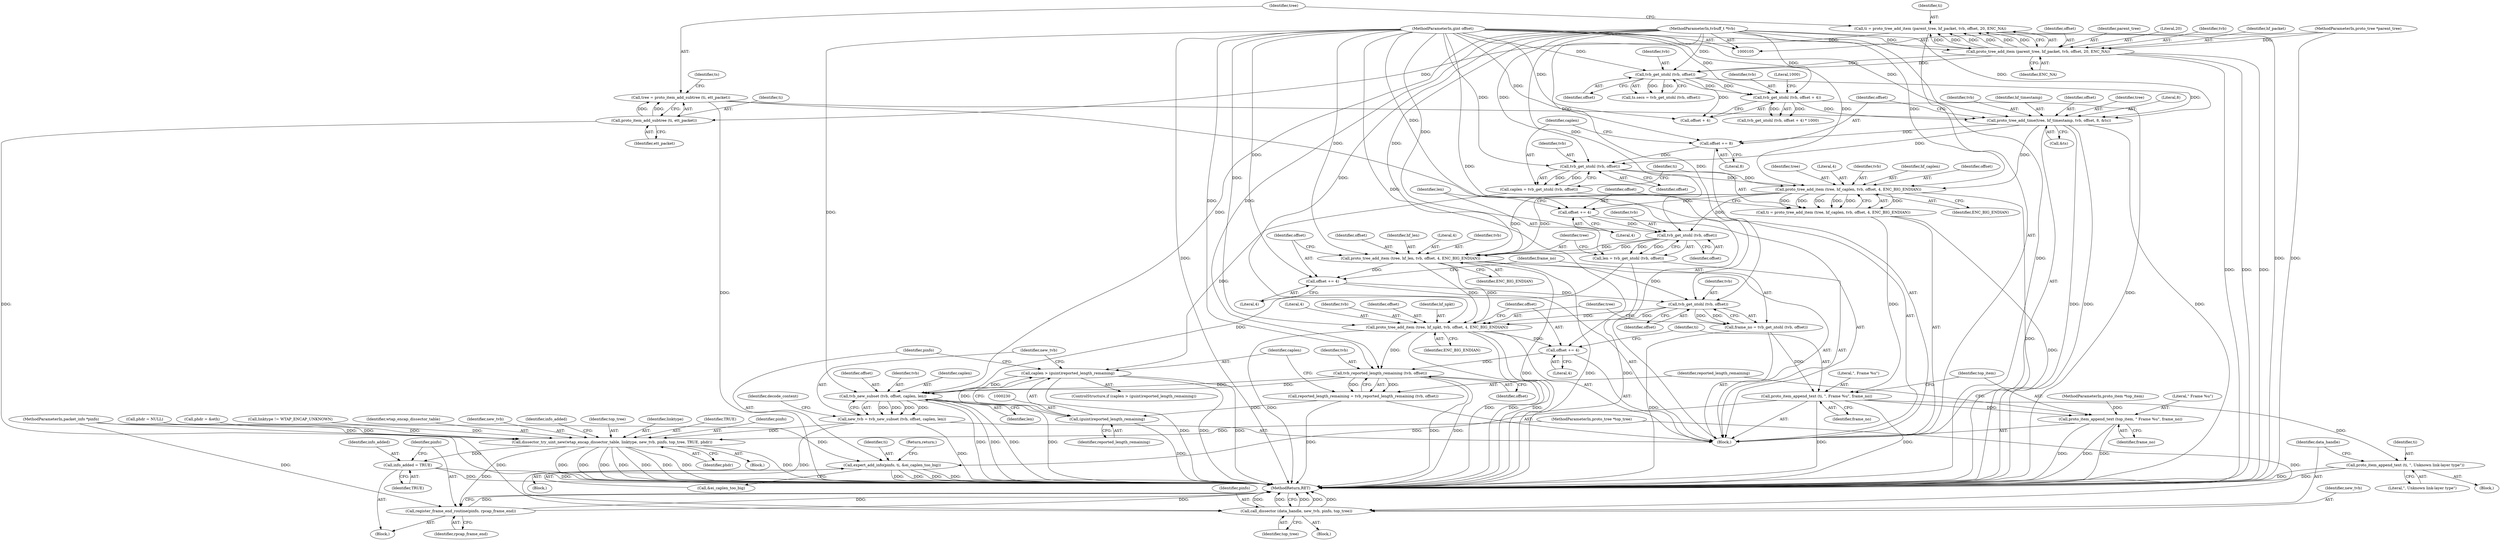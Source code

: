digraph "0_wireshark_2c13e97d656c1c0ac4d76eb9d307664aae0e0cf7_1@pointer" {
"1000155" [label="(Call,proto_tree_add_time(tree, hf_timestamp, tvb, offset, 8, &ts))"];
"1000132" [label="(Call,tree = proto_item_add_subtree (ti, ett_packet))"];
"1000134" [label="(Call,proto_item_add_subtree (ti, ett_packet))"];
"1000123" [label="(Call,ti = proto_tree_add_item (parent_tree, hf_packet, tvb, offset, 20, ENC_NA))"];
"1000125" [label="(Call,proto_tree_add_item (parent_tree, hf_packet, tvb, offset, 20, ENC_NA))"];
"1000109" [label="(MethodParameterIn,proto_tree *parent_tree)"];
"1000106" [label="(MethodParameterIn,tvbuff_t *tvb)"];
"1000110" [label="(MethodParameterIn,gint offset)"];
"1000149" [label="(Call,tvb_get_ntohl (tvb, offset + 4))"];
"1000141" [label="(Call,tvb_get_ntohl (tvb, offset))"];
"1000163" [label="(Call,offset += 8)"];
"1000168" [label="(Call,tvb_get_ntohl (tvb, offset))"];
"1000166" [label="(Call,caplen = tvb_get_ntohl (tvb, offset))"];
"1000227" [label="(Call,caplen > (guint)reported_length_remaining)"];
"1000241" [label="(Call,tvb_new_subset (tvb, offset, caplen, len))"];
"1000239" [label="(Call,new_tvb = tvb_new_subset (tvb, offset, caplen, len))"];
"1000273" [label="(Call,dissector_try_uint_new(wtap_encap_dissector_table, linktype, new_tvb, pinfo, top_tree, TRUE, phdr))"];
"1000297" [label="(Call,info_added = TRUE)"];
"1000300" [label="(Call,register_frame_end_routine(pinfo, rpcap_frame_end))"];
"1000313" [label="(Call,call_dissector (data_handle, new_tvb, pinfo, top_tree))"];
"1000173" [label="(Call,proto_tree_add_item (tree, hf_caplen, tvb, offset, 4, ENC_BIG_ENDIAN))"];
"1000171" [label="(Call,ti = proto_tree_add_item (tree, hf_caplen, tvb, offset, 4, ENC_BIG_ENDIAN))"];
"1000213" [label="(Call,proto_item_append_text (ti, \", Frame %u\", frame_no))"];
"1000217" [label="(Call,proto_item_append_text (top_item, \" Frame %u\", frame_no))"];
"1000233" [label="(Call,expert_add_info(pinfo, ti, &ei_caplen_too_big))"];
"1000310" [label="(Call,proto_item_append_text (ti, \", Unknown link-layer type\"))"];
"1000180" [label="(Call,offset += 4)"];
"1000185" [label="(Call,tvb_get_ntohl (tvb, offset))"];
"1000183" [label="(Call,len = tvb_get_ntohl (tvb, offset))"];
"1000188" [label="(Call,proto_tree_add_item (tree, hf_len, tvb, offset, 4, ENC_BIG_ENDIAN))"];
"1000195" [label="(Call,offset += 4)"];
"1000200" [label="(Call,tvb_get_ntohl (tvb, offset))"];
"1000198" [label="(Call,frame_no = tvb_get_ntohl (tvb, offset))"];
"1000203" [label="(Call,proto_tree_add_item (tree, hf_npkt, tvb, offset, 4, ENC_BIG_ENDIAN))"];
"1000210" [label="(Call,offset += 4)"];
"1000223" [label="(Call,tvb_reported_length_remaining (tvb, offset))"];
"1000221" [label="(Call,reported_length_remaining = tvb_reported_length_remaining (tvb, offset))"];
"1000229" [label="(Call,(guint)reported_length_remaining)"];
"1000222" [label="(Identifier,reported_length_remaining)"];
"1000273" [label="(Call,dissector_try_uint_new(wtap_encap_dissector_table, linktype, new_tvb, pinfo, top_tree, TRUE, phdr))"];
"1000188" [label="(Call,proto_tree_add_item (tree, hf_len, tvb, offset, 4, ENC_BIG_ENDIAN))"];
"1000312" [label="(Literal,\", Unknown link-layer type\")"];
"1000240" [label="(Identifier,new_tvb)"];
"1000192" [label="(Identifier,offset)"];
"1000183" [label="(Call,len = tvb_get_ntohl (tvb, offset))"];
"1000205" [label="(Identifier,hf_npkt)"];
"1000219" [label="(Literal,\" Frame %u\")"];
"1000199" [label="(Identifier,frame_no)"];
"1000310" [label="(Call,proto_item_append_text (ti, \", Unknown link-layer type\"))"];
"1000125" [label="(Call,proto_tree_add_item (parent_tree, hf_packet, tvb, offset, 20, ENC_NA))"];
"1000109" [label="(MethodParameterIn,proto_tree *parent_tree)"];
"1000235" [label="(Identifier,ti)"];
"1000186" [label="(Identifier,tvb)"];
"1000194" [label="(Identifier,ENC_BIG_ENDIAN)"];
"1000302" [label="(Identifier,rpcap_frame_end)"];
"1000231" [label="(Identifier,reported_length_remaining)"];
"1000110" [label="(MethodParameterIn,gint offset)"];
"1000208" [label="(Literal,4)"];
"1000300" [label="(Call,register_frame_end_routine(pinfo, rpcap_frame_end))"];
"1000133" [label="(Identifier,tree)"];
"1000134" [label="(Call,proto_item_add_subtree (ti, ett_packet))"];
"1000166" [label="(Call,caplen = tvb_get_ntohl (tvb, offset))"];
"1000309" [label="(Block,)"];
"1000202" [label="(Identifier,offset)"];
"1000128" [label="(Identifier,tvb)"];
"1000227" [label="(Call,caplen > (guint)reported_length_remaining)"];
"1000172" [label="(Identifier,ti)"];
"1000311" [label="(Identifier,ti)"];
"1000211" [label="(Identifier,offset)"];
"1000143" [label="(Identifier,offset)"];
"1000232" [label="(Block,)"];
"1000280" [label="(Identifier,phdr)"];
"1000132" [label="(Call,tree = proto_item_add_subtree (ti, ett_packet))"];
"1000304" [label="(Block,)"];
"1000314" [label="(Identifier,data_handle)"];
"1000131" [label="(Identifier,ENC_NA)"];
"1000180" [label="(Call,offset += 4)"];
"1000127" [label="(Identifier,hf_packet)"];
"1000269" [label="(Call,phdr = NULL)"];
"1000241" [label="(Call,tvb_new_subset (tvb, offset, caplen, len))"];
"1000239" [label="(Call,new_tvb = tvb_new_subset (tvb, offset, caplen, len))"];
"1000263" [label="(Call,phdr = &eth)"];
"1000151" [label="(Call,offset + 4)"];
"1000200" [label="(Call,tvb_get_ntohl (tvb, offset))"];
"1000318" [label="(MethodReturn,RET)"];
"1000316" [label="(Identifier,pinfo)"];
"1000181" [label="(Identifier,offset)"];
"1000223" [label="(Call,tvb_reported_length_remaining (tvb, offset))"];
"1000185" [label="(Call,tvb_get_ntohl (tvb, offset))"];
"1000249" [label="(Call,linktype != WTAP_ENCAP_UNKNOWN)"];
"1000137" [label="(Call,ts.secs = tvb_get_ntohl (tvb, offset))"];
"1000274" [label="(Identifier,wtap_encap_dissector_table)"];
"1000276" [label="(Identifier,new_tvb)"];
"1000111" [label="(MethodParameterIn,proto_item *top_item)"];
"1000135" [label="(Identifier,ti)"];
"1000217" [label="(Call,proto_item_append_text (top_item, \" Frame %u\", frame_no))"];
"1000108" [label="(MethodParameterIn,proto_tree *top_tree)"];
"1000204" [label="(Identifier,tree)"];
"1000165" [label="(Literal,8)"];
"1000215" [label="(Literal,\", Frame %u\")"];
"1000164" [label="(Identifier,offset)"];
"1000171" [label="(Call,ti = proto_tree_add_item (tree, hf_caplen, tvb, offset, 4, ENC_BIG_ENDIAN))"];
"1000163" [label="(Call,offset += 8)"];
"1000243" [label="(Identifier,offset)"];
"1000317" [label="(Identifier,top_tree)"];
"1000177" [label="(Identifier,offset)"];
"1000284" [label="(Block,)"];
"1000216" [label="(Identifier,frame_no)"];
"1000242" [label="(Identifier,tvb)"];
"1000149" [label="(Call,tvb_get_ntohl (tvb, offset + 4))"];
"1000244" [label="(Identifier,caplen)"];
"1000233" [label="(Call,expert_add_info(pinfo, ti, &ei_caplen_too_big))"];
"1000168" [label="(Call,tvb_get_ntohl (tvb, offset))"];
"1000238" [label="(Return,return;)"];
"1000248" [label="(Identifier,decode_content)"];
"1000112" [label="(Block,)"];
"1000170" [label="(Identifier,offset)"];
"1000190" [label="(Identifier,hf_len)"];
"1000301" [label="(Identifier,pinfo)"];
"1000174" [label="(Identifier,tree)"];
"1000158" [label="(Identifier,tvb)"];
"1000129" [label="(Identifier,offset)"];
"1000193" [label="(Literal,4)"];
"1000178" [label="(Literal,4)"];
"1000124" [label="(Identifier,ti)"];
"1000142" [label="(Identifier,tvb)"];
"1000169" [label="(Identifier,tvb)"];
"1000298" [label="(Identifier,info_added)"];
"1000226" [label="(ControlStructure,if (caplen > (guint)reported_length_remaining))"];
"1000206" [label="(Identifier,tvb)"];
"1000299" [label="(Identifier,TRUE)"];
"1000176" [label="(Identifier,tvb)"];
"1000283" [label="(Identifier,info_added)"];
"1000203" [label="(Call,proto_tree_add_item (tree, hf_npkt, tvb, offset, 4, ENC_BIG_ENDIAN))"];
"1000210" [label="(Call,offset += 4)"];
"1000236" [label="(Call,&ei_caplen_too_big)"];
"1000278" [label="(Identifier,top_tree)"];
"1000161" [label="(Call,&ts)"];
"1000139" [label="(Identifier,ts)"];
"1000150" [label="(Identifier,tvb)"];
"1000201" [label="(Identifier,tvb)"];
"1000167" [label="(Identifier,caplen)"];
"1000220" [label="(Identifier,frame_no)"];
"1000245" [label="(Identifier,len)"];
"1000313" [label="(Call,call_dissector (data_handle, new_tvb, pinfo, top_tree))"];
"1000197" [label="(Literal,4)"];
"1000209" [label="(Identifier,ENC_BIG_ENDIAN)"];
"1000157" [label="(Identifier,hf_timestamp)"];
"1000123" [label="(Call,ti = proto_tree_add_item (parent_tree, hf_packet, tvb, offset, 20, ENC_NA))"];
"1000234" [label="(Identifier,pinfo)"];
"1000136" [label="(Identifier,ett_packet)"];
"1000107" [label="(MethodParameterIn,packet_info *pinfo)"];
"1000155" [label="(Call,proto_tree_add_time(tree, hf_timestamp, tvb, offset, 8, &ts))"];
"1000252" [label="(Block,)"];
"1000187" [label="(Identifier,offset)"];
"1000148" [label="(Call,tvb_get_ntohl (tvb, offset + 4) * 1000)"];
"1000212" [label="(Literal,4)"];
"1000126" [label="(Identifier,parent_tree)"];
"1000159" [label="(Identifier,offset)"];
"1000184" [label="(Identifier,len)"];
"1000218" [label="(Identifier,top_item)"];
"1000207" [label="(Identifier,offset)"];
"1000214" [label="(Identifier,ti)"];
"1000221" [label="(Call,reported_length_remaining = tvb_reported_length_remaining (tvb, offset))"];
"1000315" [label="(Identifier,new_tvb)"];
"1000229" [label="(Call,(guint)reported_length_remaining)"];
"1000228" [label="(Identifier,caplen)"];
"1000196" [label="(Identifier,offset)"];
"1000189" [label="(Identifier,tree)"];
"1000225" [label="(Identifier,offset)"];
"1000195" [label="(Call,offset += 4)"];
"1000275" [label="(Identifier,linktype)"];
"1000141" [label="(Call,tvb_get_ntohl (tvb, offset))"];
"1000173" [label="(Call,proto_tree_add_item (tree, hf_caplen, tvb, offset, 4, ENC_BIG_ENDIAN))"];
"1000182" [label="(Literal,4)"];
"1000106" [label="(MethodParameterIn,tvbuff_t *tvb)"];
"1000156" [label="(Identifier,tree)"];
"1000224" [label="(Identifier,tvb)"];
"1000279" [label="(Identifier,TRUE)"];
"1000198" [label="(Call,frame_no = tvb_get_ntohl (tvb, offset))"];
"1000297" [label="(Call,info_added = TRUE)"];
"1000179" [label="(Identifier,ENC_BIG_ENDIAN)"];
"1000191" [label="(Identifier,tvb)"];
"1000160" [label="(Literal,8)"];
"1000130" [label="(Literal,20)"];
"1000175" [label="(Identifier,hf_caplen)"];
"1000213" [label="(Call,proto_item_append_text (ti, \", Frame %u\", frame_no))"];
"1000154" [label="(Literal,1000)"];
"1000277" [label="(Identifier,pinfo)"];
"1000155" -> "1000112"  [label="AST: "];
"1000155" -> "1000161"  [label="CFG: "];
"1000156" -> "1000155"  [label="AST: "];
"1000157" -> "1000155"  [label="AST: "];
"1000158" -> "1000155"  [label="AST: "];
"1000159" -> "1000155"  [label="AST: "];
"1000160" -> "1000155"  [label="AST: "];
"1000161" -> "1000155"  [label="AST: "];
"1000164" -> "1000155"  [label="CFG: "];
"1000155" -> "1000318"  [label="DDG: "];
"1000155" -> "1000318"  [label="DDG: "];
"1000155" -> "1000318"  [label="DDG: "];
"1000132" -> "1000155"  [label="DDG: "];
"1000149" -> "1000155"  [label="DDG: "];
"1000106" -> "1000155"  [label="DDG: "];
"1000110" -> "1000155"  [label="DDG: "];
"1000141" -> "1000155"  [label="DDG: "];
"1000155" -> "1000163"  [label="DDG: "];
"1000155" -> "1000168"  [label="DDG: "];
"1000155" -> "1000173"  [label="DDG: "];
"1000132" -> "1000112"  [label="AST: "];
"1000132" -> "1000134"  [label="CFG: "];
"1000133" -> "1000132"  [label="AST: "];
"1000134" -> "1000132"  [label="AST: "];
"1000139" -> "1000132"  [label="CFG: "];
"1000132" -> "1000318"  [label="DDG: "];
"1000134" -> "1000132"  [label="DDG: "];
"1000134" -> "1000132"  [label="DDG: "];
"1000134" -> "1000136"  [label="CFG: "];
"1000135" -> "1000134"  [label="AST: "];
"1000136" -> "1000134"  [label="AST: "];
"1000134" -> "1000318"  [label="DDG: "];
"1000123" -> "1000134"  [label="DDG: "];
"1000123" -> "1000112"  [label="AST: "];
"1000123" -> "1000125"  [label="CFG: "];
"1000124" -> "1000123"  [label="AST: "];
"1000125" -> "1000123"  [label="AST: "];
"1000133" -> "1000123"  [label="CFG: "];
"1000123" -> "1000318"  [label="DDG: "];
"1000125" -> "1000123"  [label="DDG: "];
"1000125" -> "1000123"  [label="DDG: "];
"1000125" -> "1000123"  [label="DDG: "];
"1000125" -> "1000123"  [label="DDG: "];
"1000125" -> "1000123"  [label="DDG: "];
"1000125" -> "1000123"  [label="DDG: "];
"1000125" -> "1000131"  [label="CFG: "];
"1000126" -> "1000125"  [label="AST: "];
"1000127" -> "1000125"  [label="AST: "];
"1000128" -> "1000125"  [label="AST: "];
"1000129" -> "1000125"  [label="AST: "];
"1000130" -> "1000125"  [label="AST: "];
"1000131" -> "1000125"  [label="AST: "];
"1000125" -> "1000318"  [label="DDG: "];
"1000125" -> "1000318"  [label="DDG: "];
"1000125" -> "1000318"  [label="DDG: "];
"1000109" -> "1000125"  [label="DDG: "];
"1000106" -> "1000125"  [label="DDG: "];
"1000110" -> "1000125"  [label="DDG: "];
"1000125" -> "1000141"  [label="DDG: "];
"1000125" -> "1000141"  [label="DDG: "];
"1000109" -> "1000105"  [label="AST: "];
"1000109" -> "1000318"  [label="DDG: "];
"1000106" -> "1000105"  [label="AST: "];
"1000106" -> "1000318"  [label="DDG: "];
"1000106" -> "1000141"  [label="DDG: "];
"1000106" -> "1000149"  [label="DDG: "];
"1000106" -> "1000168"  [label="DDG: "];
"1000106" -> "1000173"  [label="DDG: "];
"1000106" -> "1000185"  [label="DDG: "];
"1000106" -> "1000188"  [label="DDG: "];
"1000106" -> "1000200"  [label="DDG: "];
"1000106" -> "1000203"  [label="DDG: "];
"1000106" -> "1000223"  [label="DDG: "];
"1000106" -> "1000241"  [label="DDG: "];
"1000110" -> "1000105"  [label="AST: "];
"1000110" -> "1000318"  [label="DDG: "];
"1000110" -> "1000141"  [label="DDG: "];
"1000110" -> "1000149"  [label="DDG: "];
"1000110" -> "1000151"  [label="DDG: "];
"1000110" -> "1000163"  [label="DDG: "];
"1000110" -> "1000168"  [label="DDG: "];
"1000110" -> "1000173"  [label="DDG: "];
"1000110" -> "1000180"  [label="DDG: "];
"1000110" -> "1000185"  [label="DDG: "];
"1000110" -> "1000188"  [label="DDG: "];
"1000110" -> "1000195"  [label="DDG: "];
"1000110" -> "1000200"  [label="DDG: "];
"1000110" -> "1000203"  [label="DDG: "];
"1000110" -> "1000210"  [label="DDG: "];
"1000110" -> "1000223"  [label="DDG: "];
"1000110" -> "1000241"  [label="DDG: "];
"1000149" -> "1000148"  [label="AST: "];
"1000149" -> "1000151"  [label="CFG: "];
"1000150" -> "1000149"  [label="AST: "];
"1000151" -> "1000149"  [label="AST: "];
"1000154" -> "1000149"  [label="CFG: "];
"1000149" -> "1000318"  [label="DDG: "];
"1000149" -> "1000148"  [label="DDG: "];
"1000149" -> "1000148"  [label="DDG: "];
"1000141" -> "1000149"  [label="DDG: "];
"1000141" -> "1000149"  [label="DDG: "];
"1000141" -> "1000137"  [label="AST: "];
"1000141" -> "1000143"  [label="CFG: "];
"1000142" -> "1000141"  [label="AST: "];
"1000143" -> "1000141"  [label="AST: "];
"1000137" -> "1000141"  [label="CFG: "];
"1000141" -> "1000137"  [label="DDG: "];
"1000141" -> "1000137"  [label="DDG: "];
"1000141" -> "1000151"  [label="DDG: "];
"1000163" -> "1000112"  [label="AST: "];
"1000163" -> "1000165"  [label="CFG: "];
"1000164" -> "1000163"  [label="AST: "];
"1000165" -> "1000163"  [label="AST: "];
"1000167" -> "1000163"  [label="CFG: "];
"1000163" -> "1000168"  [label="DDG: "];
"1000168" -> "1000166"  [label="AST: "];
"1000168" -> "1000170"  [label="CFG: "];
"1000169" -> "1000168"  [label="AST: "];
"1000170" -> "1000168"  [label="AST: "];
"1000166" -> "1000168"  [label="CFG: "];
"1000168" -> "1000166"  [label="DDG: "];
"1000168" -> "1000166"  [label="DDG: "];
"1000168" -> "1000173"  [label="DDG: "];
"1000168" -> "1000173"  [label="DDG: "];
"1000166" -> "1000112"  [label="AST: "];
"1000167" -> "1000166"  [label="AST: "];
"1000172" -> "1000166"  [label="CFG: "];
"1000166" -> "1000227"  [label="DDG: "];
"1000227" -> "1000226"  [label="AST: "];
"1000227" -> "1000229"  [label="CFG: "];
"1000228" -> "1000227"  [label="AST: "];
"1000229" -> "1000227"  [label="AST: "];
"1000234" -> "1000227"  [label="CFG: "];
"1000240" -> "1000227"  [label="CFG: "];
"1000227" -> "1000318"  [label="DDG: "];
"1000227" -> "1000318"  [label="DDG: "];
"1000227" -> "1000318"  [label="DDG: "];
"1000229" -> "1000227"  [label="DDG: "];
"1000227" -> "1000241"  [label="DDG: "];
"1000241" -> "1000239"  [label="AST: "];
"1000241" -> "1000245"  [label="CFG: "];
"1000242" -> "1000241"  [label="AST: "];
"1000243" -> "1000241"  [label="AST: "];
"1000244" -> "1000241"  [label="AST: "];
"1000245" -> "1000241"  [label="AST: "];
"1000239" -> "1000241"  [label="CFG: "];
"1000241" -> "1000318"  [label="DDG: "];
"1000241" -> "1000318"  [label="DDG: "];
"1000241" -> "1000318"  [label="DDG: "];
"1000241" -> "1000318"  [label="DDG: "];
"1000241" -> "1000239"  [label="DDG: "];
"1000241" -> "1000239"  [label="DDG: "];
"1000241" -> "1000239"  [label="DDG: "];
"1000241" -> "1000239"  [label="DDG: "];
"1000223" -> "1000241"  [label="DDG: "];
"1000223" -> "1000241"  [label="DDG: "];
"1000183" -> "1000241"  [label="DDG: "];
"1000239" -> "1000112"  [label="AST: "];
"1000240" -> "1000239"  [label="AST: "];
"1000248" -> "1000239"  [label="CFG: "];
"1000239" -> "1000318"  [label="DDG: "];
"1000239" -> "1000273"  [label="DDG: "];
"1000239" -> "1000313"  [label="DDG: "];
"1000273" -> "1000252"  [label="AST: "];
"1000273" -> "1000280"  [label="CFG: "];
"1000274" -> "1000273"  [label="AST: "];
"1000275" -> "1000273"  [label="AST: "];
"1000276" -> "1000273"  [label="AST: "];
"1000277" -> "1000273"  [label="AST: "];
"1000278" -> "1000273"  [label="AST: "];
"1000279" -> "1000273"  [label="AST: "];
"1000280" -> "1000273"  [label="AST: "];
"1000283" -> "1000273"  [label="CFG: "];
"1000273" -> "1000318"  [label="DDG: "];
"1000273" -> "1000318"  [label="DDG: "];
"1000273" -> "1000318"  [label="DDG: "];
"1000273" -> "1000318"  [label="DDG: "];
"1000273" -> "1000318"  [label="DDG: "];
"1000273" -> "1000318"  [label="DDG: "];
"1000273" -> "1000318"  [label="DDG: "];
"1000273" -> "1000318"  [label="DDG: "];
"1000249" -> "1000273"  [label="DDG: "];
"1000107" -> "1000273"  [label="DDG: "];
"1000108" -> "1000273"  [label="DDG: "];
"1000263" -> "1000273"  [label="DDG: "];
"1000269" -> "1000273"  [label="DDG: "];
"1000273" -> "1000297"  [label="DDG: "];
"1000273" -> "1000300"  [label="DDG: "];
"1000297" -> "1000284"  [label="AST: "];
"1000297" -> "1000299"  [label="CFG: "];
"1000298" -> "1000297"  [label="AST: "];
"1000299" -> "1000297"  [label="AST: "];
"1000301" -> "1000297"  [label="CFG: "];
"1000297" -> "1000318"  [label="DDG: "];
"1000297" -> "1000318"  [label="DDG: "];
"1000300" -> "1000284"  [label="AST: "];
"1000300" -> "1000302"  [label="CFG: "];
"1000301" -> "1000300"  [label="AST: "];
"1000302" -> "1000300"  [label="AST: "];
"1000318" -> "1000300"  [label="CFG: "];
"1000300" -> "1000318"  [label="DDG: "];
"1000300" -> "1000318"  [label="DDG: "];
"1000300" -> "1000318"  [label="DDG: "];
"1000107" -> "1000300"  [label="DDG: "];
"1000313" -> "1000304"  [label="AST: "];
"1000313" -> "1000317"  [label="CFG: "];
"1000314" -> "1000313"  [label="AST: "];
"1000315" -> "1000313"  [label="AST: "];
"1000316" -> "1000313"  [label="AST: "];
"1000317" -> "1000313"  [label="AST: "];
"1000318" -> "1000313"  [label="CFG: "];
"1000313" -> "1000318"  [label="DDG: "];
"1000313" -> "1000318"  [label="DDG: "];
"1000313" -> "1000318"  [label="DDG: "];
"1000313" -> "1000318"  [label="DDG: "];
"1000313" -> "1000318"  [label="DDG: "];
"1000107" -> "1000313"  [label="DDG: "];
"1000108" -> "1000313"  [label="DDG: "];
"1000173" -> "1000171"  [label="AST: "];
"1000173" -> "1000179"  [label="CFG: "];
"1000174" -> "1000173"  [label="AST: "];
"1000175" -> "1000173"  [label="AST: "];
"1000176" -> "1000173"  [label="AST: "];
"1000177" -> "1000173"  [label="AST: "];
"1000178" -> "1000173"  [label="AST: "];
"1000179" -> "1000173"  [label="AST: "];
"1000171" -> "1000173"  [label="CFG: "];
"1000173" -> "1000318"  [label="DDG: "];
"1000173" -> "1000171"  [label="DDG: "];
"1000173" -> "1000171"  [label="DDG: "];
"1000173" -> "1000171"  [label="DDG: "];
"1000173" -> "1000171"  [label="DDG: "];
"1000173" -> "1000171"  [label="DDG: "];
"1000173" -> "1000171"  [label="DDG: "];
"1000173" -> "1000180"  [label="DDG: "];
"1000173" -> "1000185"  [label="DDG: "];
"1000173" -> "1000188"  [label="DDG: "];
"1000173" -> "1000188"  [label="DDG: "];
"1000171" -> "1000112"  [label="AST: "];
"1000172" -> "1000171"  [label="AST: "];
"1000181" -> "1000171"  [label="CFG: "];
"1000171" -> "1000318"  [label="DDG: "];
"1000171" -> "1000213"  [label="DDG: "];
"1000213" -> "1000112"  [label="AST: "];
"1000213" -> "1000216"  [label="CFG: "];
"1000214" -> "1000213"  [label="AST: "];
"1000215" -> "1000213"  [label="AST: "];
"1000216" -> "1000213"  [label="AST: "];
"1000218" -> "1000213"  [label="CFG: "];
"1000213" -> "1000318"  [label="DDG: "];
"1000213" -> "1000318"  [label="DDG: "];
"1000198" -> "1000213"  [label="DDG: "];
"1000213" -> "1000217"  [label="DDG: "];
"1000213" -> "1000233"  [label="DDG: "];
"1000213" -> "1000310"  [label="DDG: "];
"1000217" -> "1000112"  [label="AST: "];
"1000217" -> "1000220"  [label="CFG: "];
"1000218" -> "1000217"  [label="AST: "];
"1000219" -> "1000217"  [label="AST: "];
"1000220" -> "1000217"  [label="AST: "];
"1000222" -> "1000217"  [label="CFG: "];
"1000217" -> "1000318"  [label="DDG: "];
"1000217" -> "1000318"  [label="DDG: "];
"1000217" -> "1000318"  [label="DDG: "];
"1000111" -> "1000217"  [label="DDG: "];
"1000233" -> "1000232"  [label="AST: "];
"1000233" -> "1000236"  [label="CFG: "];
"1000234" -> "1000233"  [label="AST: "];
"1000235" -> "1000233"  [label="AST: "];
"1000236" -> "1000233"  [label="AST: "];
"1000238" -> "1000233"  [label="CFG: "];
"1000233" -> "1000318"  [label="DDG: "];
"1000233" -> "1000318"  [label="DDG: "];
"1000233" -> "1000318"  [label="DDG: "];
"1000233" -> "1000318"  [label="DDG: "];
"1000107" -> "1000233"  [label="DDG: "];
"1000310" -> "1000309"  [label="AST: "];
"1000310" -> "1000312"  [label="CFG: "];
"1000311" -> "1000310"  [label="AST: "];
"1000312" -> "1000310"  [label="AST: "];
"1000314" -> "1000310"  [label="CFG: "];
"1000310" -> "1000318"  [label="DDG: "];
"1000310" -> "1000318"  [label="DDG: "];
"1000180" -> "1000112"  [label="AST: "];
"1000180" -> "1000182"  [label="CFG: "];
"1000181" -> "1000180"  [label="AST: "];
"1000182" -> "1000180"  [label="AST: "];
"1000184" -> "1000180"  [label="CFG: "];
"1000180" -> "1000185"  [label="DDG: "];
"1000185" -> "1000183"  [label="AST: "];
"1000185" -> "1000187"  [label="CFG: "];
"1000186" -> "1000185"  [label="AST: "];
"1000187" -> "1000185"  [label="AST: "];
"1000183" -> "1000185"  [label="CFG: "];
"1000185" -> "1000183"  [label="DDG: "];
"1000185" -> "1000183"  [label="DDG: "];
"1000185" -> "1000188"  [label="DDG: "];
"1000185" -> "1000188"  [label="DDG: "];
"1000183" -> "1000112"  [label="AST: "];
"1000184" -> "1000183"  [label="AST: "];
"1000189" -> "1000183"  [label="CFG: "];
"1000183" -> "1000318"  [label="DDG: "];
"1000188" -> "1000112"  [label="AST: "];
"1000188" -> "1000194"  [label="CFG: "];
"1000189" -> "1000188"  [label="AST: "];
"1000190" -> "1000188"  [label="AST: "];
"1000191" -> "1000188"  [label="AST: "];
"1000192" -> "1000188"  [label="AST: "];
"1000193" -> "1000188"  [label="AST: "];
"1000194" -> "1000188"  [label="AST: "];
"1000196" -> "1000188"  [label="CFG: "];
"1000188" -> "1000318"  [label="DDG: "];
"1000188" -> "1000318"  [label="DDG: "];
"1000188" -> "1000195"  [label="DDG: "];
"1000188" -> "1000200"  [label="DDG: "];
"1000188" -> "1000203"  [label="DDG: "];
"1000188" -> "1000203"  [label="DDG: "];
"1000195" -> "1000112"  [label="AST: "];
"1000195" -> "1000197"  [label="CFG: "];
"1000196" -> "1000195"  [label="AST: "];
"1000197" -> "1000195"  [label="AST: "];
"1000199" -> "1000195"  [label="CFG: "];
"1000195" -> "1000200"  [label="DDG: "];
"1000200" -> "1000198"  [label="AST: "];
"1000200" -> "1000202"  [label="CFG: "];
"1000201" -> "1000200"  [label="AST: "];
"1000202" -> "1000200"  [label="AST: "];
"1000198" -> "1000200"  [label="CFG: "];
"1000200" -> "1000198"  [label="DDG: "];
"1000200" -> "1000198"  [label="DDG: "];
"1000200" -> "1000203"  [label="DDG: "];
"1000200" -> "1000203"  [label="DDG: "];
"1000198" -> "1000112"  [label="AST: "];
"1000199" -> "1000198"  [label="AST: "];
"1000204" -> "1000198"  [label="CFG: "];
"1000198" -> "1000318"  [label="DDG: "];
"1000203" -> "1000112"  [label="AST: "];
"1000203" -> "1000209"  [label="CFG: "];
"1000204" -> "1000203"  [label="AST: "];
"1000205" -> "1000203"  [label="AST: "];
"1000206" -> "1000203"  [label="AST: "];
"1000207" -> "1000203"  [label="AST: "];
"1000208" -> "1000203"  [label="AST: "];
"1000209" -> "1000203"  [label="AST: "];
"1000211" -> "1000203"  [label="CFG: "];
"1000203" -> "1000318"  [label="DDG: "];
"1000203" -> "1000318"  [label="DDG: "];
"1000203" -> "1000318"  [label="DDG: "];
"1000203" -> "1000318"  [label="DDG: "];
"1000203" -> "1000210"  [label="DDG: "];
"1000203" -> "1000223"  [label="DDG: "];
"1000210" -> "1000112"  [label="AST: "];
"1000210" -> "1000212"  [label="CFG: "];
"1000211" -> "1000210"  [label="AST: "];
"1000212" -> "1000210"  [label="AST: "];
"1000214" -> "1000210"  [label="CFG: "];
"1000210" -> "1000223"  [label="DDG: "];
"1000223" -> "1000221"  [label="AST: "];
"1000223" -> "1000225"  [label="CFG: "];
"1000224" -> "1000223"  [label="AST: "];
"1000225" -> "1000223"  [label="AST: "];
"1000221" -> "1000223"  [label="CFG: "];
"1000223" -> "1000318"  [label="DDG: "];
"1000223" -> "1000318"  [label="DDG: "];
"1000223" -> "1000221"  [label="DDG: "];
"1000223" -> "1000221"  [label="DDG: "];
"1000221" -> "1000112"  [label="AST: "];
"1000222" -> "1000221"  [label="AST: "];
"1000228" -> "1000221"  [label="CFG: "];
"1000221" -> "1000318"  [label="DDG: "];
"1000221" -> "1000229"  [label="DDG: "];
"1000229" -> "1000231"  [label="CFG: "];
"1000230" -> "1000229"  [label="AST: "];
"1000231" -> "1000229"  [label="AST: "];
"1000229" -> "1000318"  [label="DDG: "];
}
